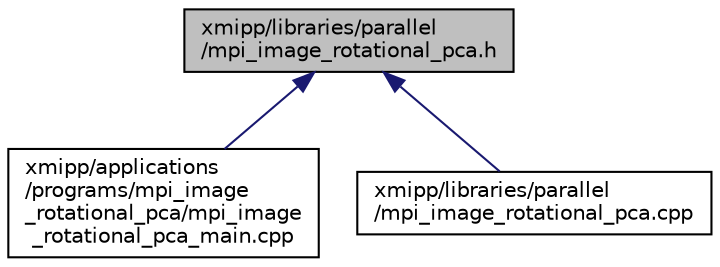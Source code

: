 digraph "xmipp/libraries/parallel/mpi_image_rotational_pca.h"
{
  edge [fontname="Helvetica",fontsize="10",labelfontname="Helvetica",labelfontsize="10"];
  node [fontname="Helvetica",fontsize="10",shape=record];
  Node83 [label="xmipp/libraries/parallel\l/mpi_image_rotational_pca.h",height=0.2,width=0.4,color="black", fillcolor="grey75", style="filled", fontcolor="black"];
  Node83 -> Node84 [dir="back",color="midnightblue",fontsize="10",style="solid",fontname="Helvetica"];
  Node84 [label="xmipp/applications\l/programs/mpi_image\l_rotational_pca/mpi_image\l_rotational_pca_main.cpp",height=0.2,width=0.4,color="black", fillcolor="white", style="filled",URL="$mpi__image__rotational__pca__main_8cpp.html"];
  Node83 -> Node85 [dir="back",color="midnightblue",fontsize="10",style="solid",fontname="Helvetica"];
  Node85 [label="xmipp/libraries/parallel\l/mpi_image_rotational_pca.cpp",height=0.2,width=0.4,color="black", fillcolor="white", style="filled",URL="$mpi__image__rotational__pca_8cpp.html"];
}
